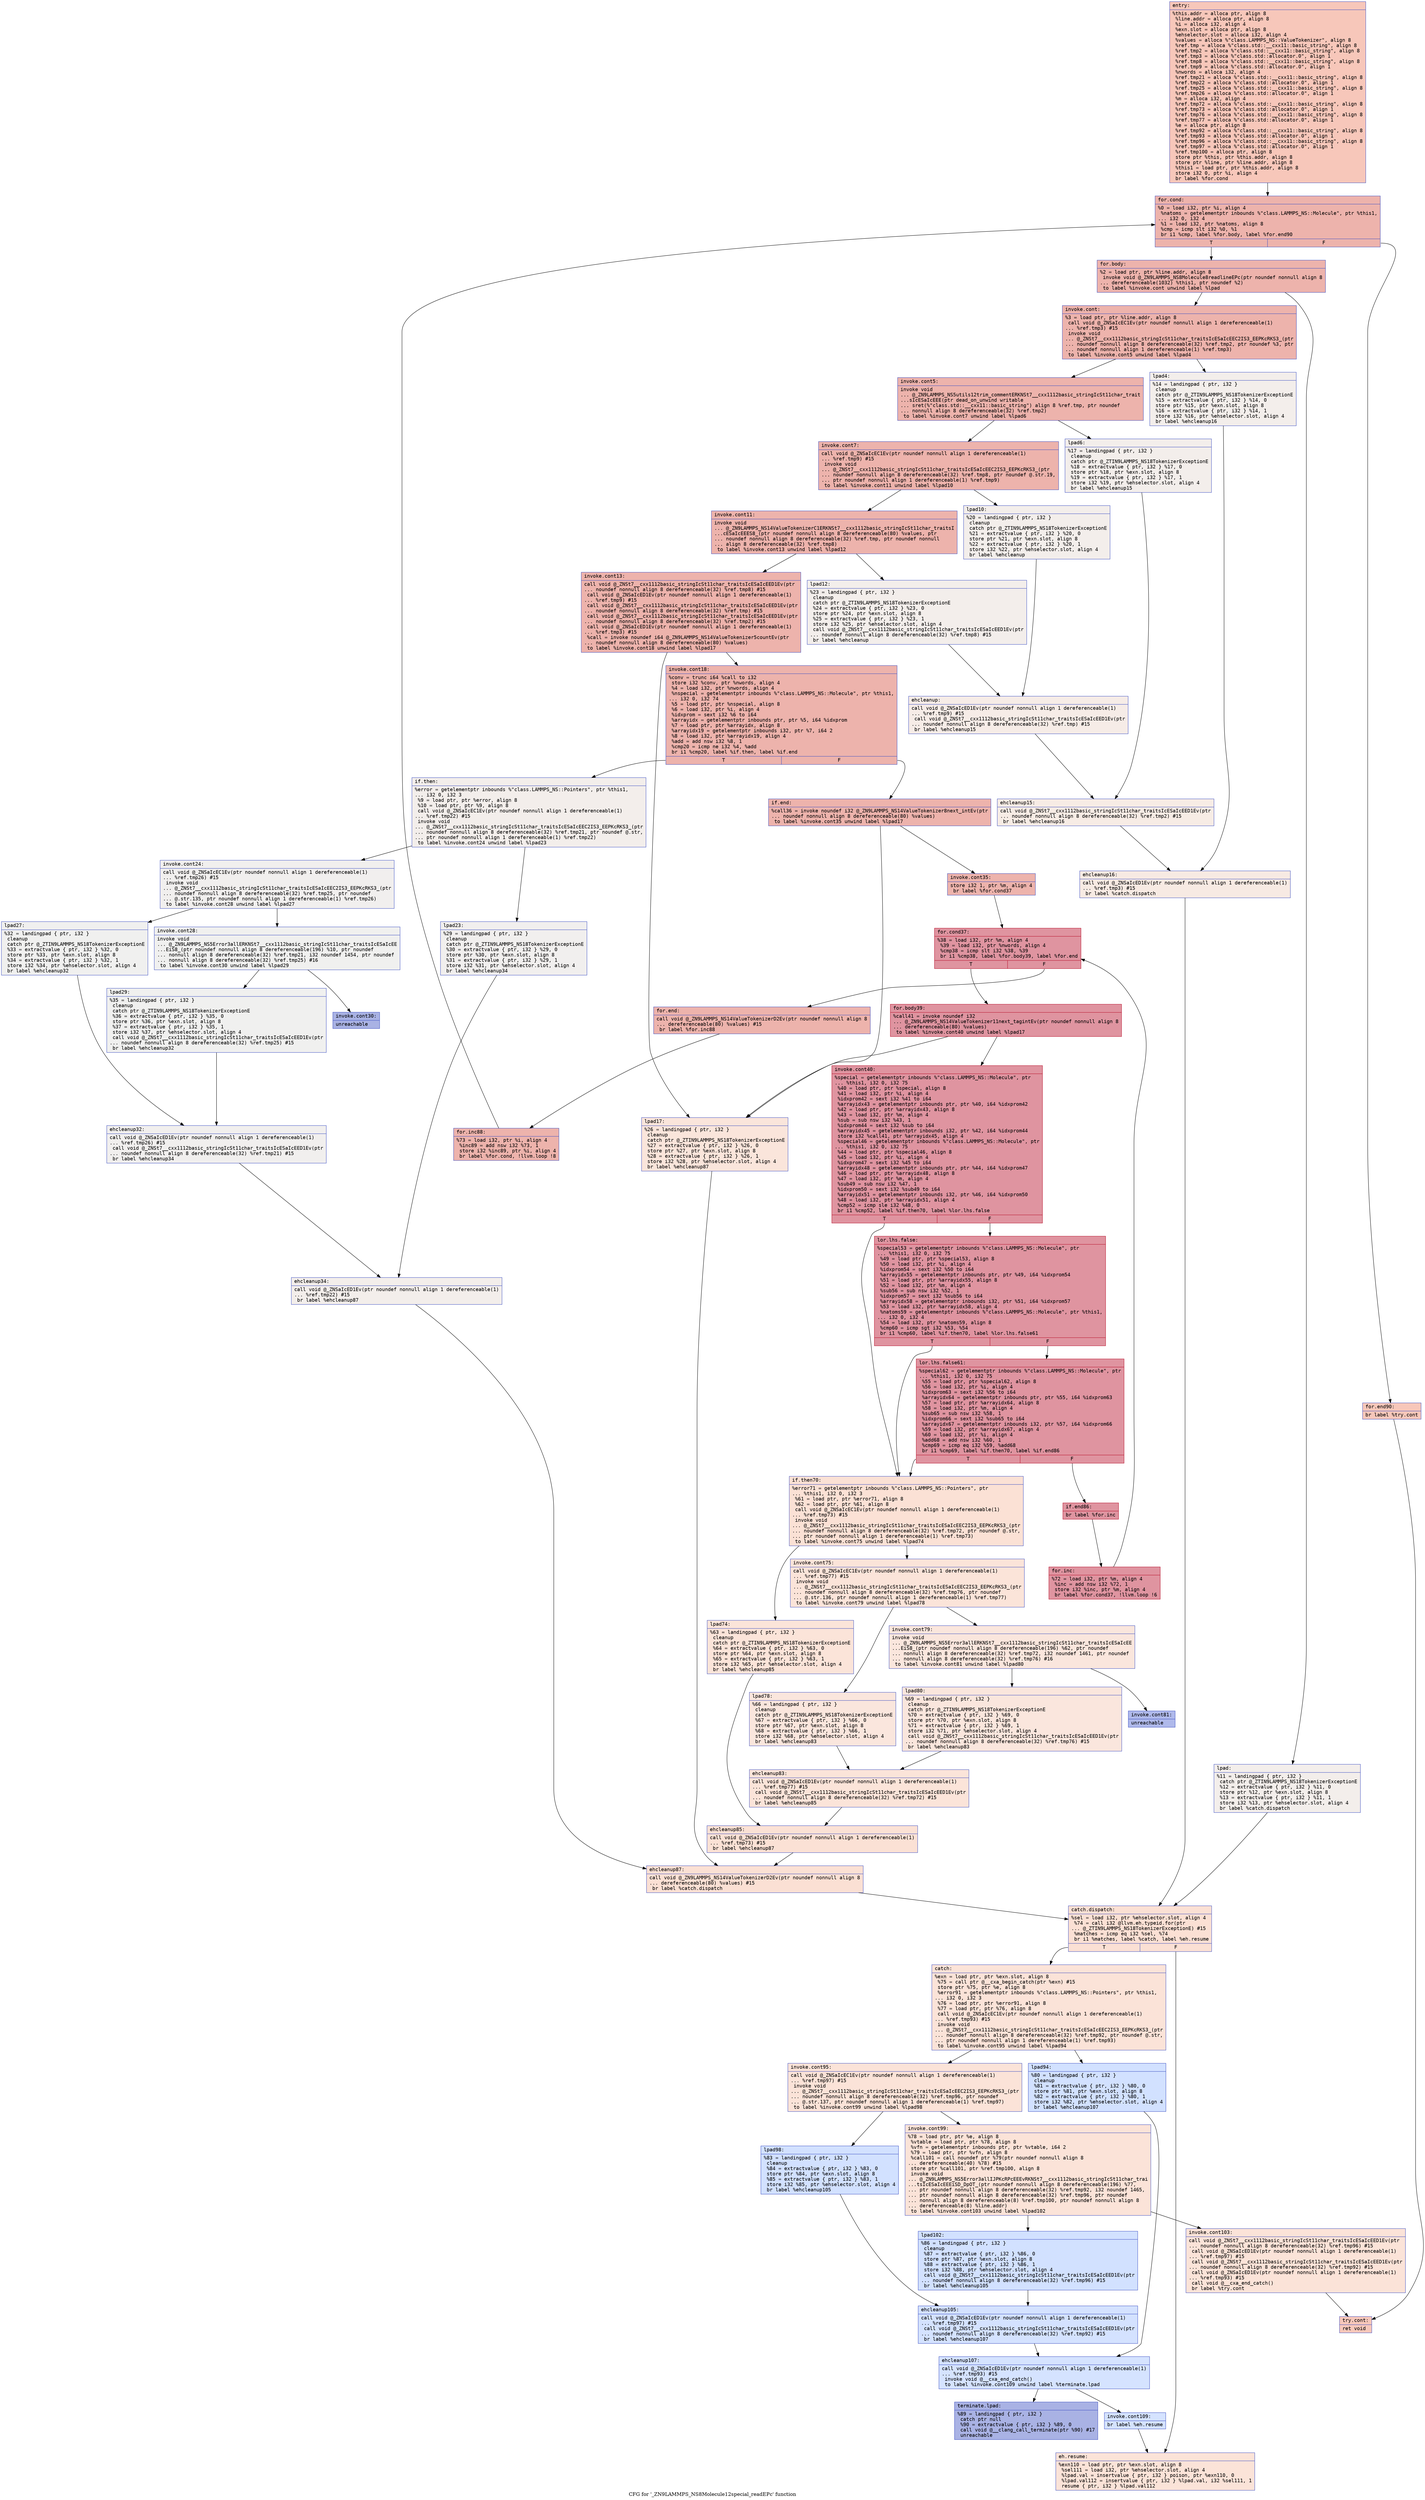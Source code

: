 digraph "CFG for '_ZN9LAMMPS_NS8Molecule12special_readEPc' function" {
	label="CFG for '_ZN9LAMMPS_NS8Molecule12special_readEPc' function";

	Node0x558e60a793b0 [shape=record,color="#3d50c3ff", style=filled, fillcolor="#ec7f6370" fontname="Courier",label="{entry:\l|  %this.addr = alloca ptr, align 8\l  %line.addr = alloca ptr, align 8\l  %i = alloca i32, align 4\l  %exn.slot = alloca ptr, align 8\l  %ehselector.slot = alloca i32, align 4\l  %values = alloca %\"class.LAMMPS_NS::ValueTokenizer\", align 8\l  %ref.tmp = alloca %\"class.std::__cxx11::basic_string\", align 8\l  %ref.tmp2 = alloca %\"class.std::__cxx11::basic_string\", align 8\l  %ref.tmp3 = alloca %\"class.std::allocator.0\", align 1\l  %ref.tmp8 = alloca %\"class.std::__cxx11::basic_string\", align 8\l  %ref.tmp9 = alloca %\"class.std::allocator.0\", align 1\l  %nwords = alloca i32, align 4\l  %ref.tmp21 = alloca %\"class.std::__cxx11::basic_string\", align 8\l  %ref.tmp22 = alloca %\"class.std::allocator.0\", align 1\l  %ref.tmp25 = alloca %\"class.std::__cxx11::basic_string\", align 8\l  %ref.tmp26 = alloca %\"class.std::allocator.0\", align 1\l  %m = alloca i32, align 4\l  %ref.tmp72 = alloca %\"class.std::__cxx11::basic_string\", align 8\l  %ref.tmp73 = alloca %\"class.std::allocator.0\", align 1\l  %ref.tmp76 = alloca %\"class.std::__cxx11::basic_string\", align 8\l  %ref.tmp77 = alloca %\"class.std::allocator.0\", align 1\l  %e = alloca ptr, align 8\l  %ref.tmp92 = alloca %\"class.std::__cxx11::basic_string\", align 8\l  %ref.tmp93 = alloca %\"class.std::allocator.0\", align 1\l  %ref.tmp96 = alloca %\"class.std::__cxx11::basic_string\", align 8\l  %ref.tmp97 = alloca %\"class.std::allocator.0\", align 1\l  %ref.tmp100 = alloca ptr, align 8\l  store ptr %this, ptr %this.addr, align 8\l  store ptr %line, ptr %line.addr, align 8\l  %this1 = load ptr, ptr %this.addr, align 8\l  store i32 0, ptr %i, align 4\l  br label %for.cond\l}"];
	Node0x558e60a793b0 -> Node0x558e60a7df70[tooltip="entry -> for.cond\nProbability 100.00%" ];
	Node0x558e60a7df70 [shape=record,color="#3d50c3ff", style=filled, fillcolor="#d6524470" fontname="Courier",label="{for.cond:\l|  %0 = load i32, ptr %i, align 4\l  %natoms = getelementptr inbounds %\"class.LAMMPS_NS::Molecule\", ptr %this1,\l... i32 0, i32 4\l  %1 = load i32, ptr %natoms, align 8\l  %cmp = icmp slt i32 %0, %1\l  br i1 %cmp, label %for.body, label %for.end90\l|{<s0>T|<s1>F}}"];
	Node0x558e60a7df70:s0 -> Node0x558e60a7e2f0[tooltip="for.cond -> for.body\nProbability 96.88%" ];
	Node0x558e60a7df70:s1 -> Node0x558e60a7e370[tooltip="for.cond -> for.end90\nProbability 3.12%" ];
	Node0x558e60a7e2f0 [shape=record,color="#3d50c3ff", style=filled, fillcolor="#d6524470" fontname="Courier",label="{for.body:\l|  %2 = load ptr, ptr %line.addr, align 8\l  invoke void @_ZN9LAMMPS_NS8Molecule8readlineEPc(ptr noundef nonnull align 8\l... dereferenceable(1032) %this1, ptr noundef %2)\l          to label %invoke.cont unwind label %lpad\l}"];
	Node0x558e60a7e2f0 -> Node0x558e60a7e550[tooltip="for.body -> invoke.cont\nProbability 100.00%" ];
	Node0x558e60a7e2f0 -> Node0x558e60a7e5d0[tooltip="for.body -> lpad\nProbability 0.00%" ];
	Node0x558e60a7e550 [shape=record,color="#3d50c3ff", style=filled, fillcolor="#d6524470" fontname="Courier",label="{invoke.cont:\l|  %3 = load ptr, ptr %line.addr, align 8\l  call void @_ZNSaIcEC1Ev(ptr noundef nonnull align 1 dereferenceable(1)\l... %ref.tmp3) #15\l  invoke void\l... @_ZNSt7__cxx1112basic_stringIcSt11char_traitsIcESaIcEEC2IS3_EEPKcRKS3_(ptr\l... noundef nonnull align 8 dereferenceable(32) %ref.tmp2, ptr noundef %3, ptr\l... noundef nonnull align 1 dereferenceable(1) %ref.tmp3)\l          to label %invoke.cont5 unwind label %lpad4\l}"];
	Node0x558e60a7e550 -> Node0x558e60a7e9c0[tooltip="invoke.cont -> invoke.cont5\nProbability 100.00%" ];
	Node0x558e60a7e550 -> Node0x558e60a7ea10[tooltip="invoke.cont -> lpad4\nProbability 0.00%" ];
	Node0x558e60a7e9c0 [shape=record,color="#3d50c3ff", style=filled, fillcolor="#d6524470" fontname="Courier",label="{invoke.cont5:\l|  invoke void\l... @_ZN9LAMMPS_NS5utils12trim_commentERKNSt7__cxx1112basic_stringIcSt11char_trait\l...sIcESaIcEEE(ptr dead_on_unwind writable\l... sret(%\"class.std::__cxx11::basic_string\") align 8 %ref.tmp, ptr noundef\l... nonnull align 8 dereferenceable(32) %ref.tmp2)\l          to label %invoke.cont7 unwind label %lpad6\l}"];
	Node0x558e60a7e9c0 -> Node0x558e60a7e970[tooltip="invoke.cont5 -> invoke.cont7\nProbability 100.00%" ];
	Node0x558e60a7e9c0 -> Node0x558e60a7ece0[tooltip="invoke.cont5 -> lpad6\nProbability 0.00%" ];
	Node0x558e60a7e970 [shape=record,color="#3d50c3ff", style=filled, fillcolor="#d6524470" fontname="Courier",label="{invoke.cont7:\l|  call void @_ZNSaIcEC1Ev(ptr noundef nonnull align 1 dereferenceable(1)\l... %ref.tmp9) #15\l  invoke void\l... @_ZNSt7__cxx1112basic_stringIcSt11char_traitsIcESaIcEEC2IS3_EEPKcRKS3_(ptr\l... noundef nonnull align 8 dereferenceable(32) %ref.tmp8, ptr noundef @.str.19,\l... ptr noundef nonnull align 1 dereferenceable(1) %ref.tmp9)\l          to label %invoke.cont11 unwind label %lpad10\l}"];
	Node0x558e60a7e970 -> Node0x558e60a7f0b0[tooltip="invoke.cont7 -> invoke.cont11\nProbability 100.00%" ];
	Node0x558e60a7e970 -> Node0x558e60a7f130[tooltip="invoke.cont7 -> lpad10\nProbability 0.00%" ];
	Node0x558e60a7f0b0 [shape=record,color="#3d50c3ff", style=filled, fillcolor="#d6524470" fontname="Courier",label="{invoke.cont11:\l|  invoke void\l... @_ZN9LAMMPS_NS14ValueTokenizerC1ERKNSt7__cxx1112basic_stringIcSt11char_traitsI\l...cESaIcEEES8_(ptr noundef nonnull align 8 dereferenceable(80) %values, ptr\l... noundef nonnull align 8 dereferenceable(32) %ref.tmp, ptr noundef nonnull\l... align 8 dereferenceable(32) %ref.tmp8)\l          to label %invoke.cont13 unwind label %lpad12\l}"];
	Node0x558e60a7f0b0 -> Node0x558e60a7f060[tooltip="invoke.cont11 -> invoke.cont13\nProbability 100.00%" ];
	Node0x558e60a7f0b0 -> Node0x558e60a7f3c0[tooltip="invoke.cont11 -> lpad12\nProbability 0.00%" ];
	Node0x558e60a7f060 [shape=record,color="#3d50c3ff", style=filled, fillcolor="#d6524470" fontname="Courier",label="{invoke.cont13:\l|  call void @_ZNSt7__cxx1112basic_stringIcSt11char_traitsIcESaIcEED1Ev(ptr\l... noundef nonnull align 8 dereferenceable(32) %ref.tmp8) #15\l  call void @_ZNSaIcED1Ev(ptr noundef nonnull align 1 dereferenceable(1)\l... %ref.tmp9) #15\l  call void @_ZNSt7__cxx1112basic_stringIcSt11char_traitsIcESaIcEED1Ev(ptr\l... noundef nonnull align 8 dereferenceable(32) %ref.tmp) #15\l  call void @_ZNSt7__cxx1112basic_stringIcSt11char_traitsIcESaIcEED1Ev(ptr\l... noundef nonnull align 8 dereferenceable(32) %ref.tmp2) #15\l  call void @_ZNSaIcED1Ev(ptr noundef nonnull align 1 dereferenceable(1)\l... %ref.tmp3) #15\l  %call = invoke noundef i64 @_ZN9LAMMPS_NS14ValueTokenizer5countEv(ptr\l... noundef nonnull align 8 dereferenceable(80) %values)\l          to label %invoke.cont18 unwind label %lpad17\l}"];
	Node0x558e60a7f060 -> Node0x558e60a7fb60[tooltip="invoke.cont13 -> invoke.cont18\nProbability 100.00%" ];
	Node0x558e60a7f060 -> Node0x558e60a7fbe0[tooltip="invoke.cont13 -> lpad17\nProbability 0.00%" ];
	Node0x558e60a7fb60 [shape=record,color="#3d50c3ff", style=filled, fillcolor="#d6524470" fontname="Courier",label="{invoke.cont18:\l|  %conv = trunc i64 %call to i32\l  store i32 %conv, ptr %nwords, align 4\l  %4 = load i32, ptr %nwords, align 4\l  %nspecial = getelementptr inbounds %\"class.LAMMPS_NS::Molecule\", ptr %this1,\l... i32 0, i32 74\l  %5 = load ptr, ptr %nspecial, align 8\l  %6 = load i32, ptr %i, align 4\l  %idxprom = sext i32 %6 to i64\l  %arrayidx = getelementptr inbounds ptr, ptr %5, i64 %idxprom\l  %7 = load ptr, ptr %arrayidx, align 8\l  %arrayidx19 = getelementptr inbounds i32, ptr %7, i64 2\l  %8 = load i32, ptr %arrayidx19, align 4\l  %add = add nsw i32 %8, 1\l  %cmp20 = icmp ne i32 %4, %add\l  br i1 %cmp20, label %if.then, label %if.end\l|{<s0>T|<s1>F}}"];
	Node0x558e60a7fb60:s0 -> Node0x558e60a80720[tooltip="invoke.cont18 -> if.then\nProbability 0.00%" ];
	Node0x558e60a7fb60:s1 -> Node0x558e60a80790[tooltip="invoke.cont18 -> if.end\nProbability 100.00%" ];
	Node0x558e60a80720 [shape=record,color="#3d50c3ff", style=filled, fillcolor="#e5d8d170" fontname="Courier",label="{if.then:\l|  %error = getelementptr inbounds %\"class.LAMMPS_NS::Pointers\", ptr %this1,\l... i32 0, i32 3\l  %9 = load ptr, ptr %error, align 8\l  %10 = load ptr, ptr %9, align 8\l  call void @_ZNSaIcEC1Ev(ptr noundef nonnull align 1 dereferenceable(1)\l... %ref.tmp22) #15\l  invoke void\l... @_ZNSt7__cxx1112basic_stringIcSt11char_traitsIcESaIcEEC2IS3_EEPKcRKS3_(ptr\l... noundef nonnull align 8 dereferenceable(32) %ref.tmp21, ptr noundef @.str,\l... ptr noundef nonnull align 1 dereferenceable(1) %ref.tmp22)\l          to label %invoke.cont24 unwind label %lpad23\l}"];
	Node0x558e60a80720 -> Node0x558e60a80c70[tooltip="if.then -> invoke.cont24\nProbability 50.00%" ];
	Node0x558e60a80720 -> Node0x558e60a80cf0[tooltip="if.then -> lpad23\nProbability 50.00%" ];
	Node0x558e60a80c70 [shape=record,color="#3d50c3ff", style=filled, fillcolor="#e0dbd870" fontname="Courier",label="{invoke.cont24:\l|  call void @_ZNSaIcEC1Ev(ptr noundef nonnull align 1 dereferenceable(1)\l... %ref.tmp26) #15\l  invoke void\l... @_ZNSt7__cxx1112basic_stringIcSt11char_traitsIcESaIcEEC2IS3_EEPKcRKS3_(ptr\l... noundef nonnull align 8 dereferenceable(32) %ref.tmp25, ptr noundef\l... @.str.135, ptr noundef nonnull align 1 dereferenceable(1) %ref.tmp26)\l          to label %invoke.cont28 unwind label %lpad27\l}"];
	Node0x558e60a80c70 -> Node0x558e60a81070[tooltip="invoke.cont24 -> invoke.cont28\nProbability 50.00%" ];
	Node0x558e60a80c70 -> Node0x558e60a810c0[tooltip="invoke.cont24 -> lpad27\nProbability 50.00%" ];
	Node0x558e60a81070 [shape=record,color="#3d50c3ff", style=filled, fillcolor="#dedcdb70" fontname="Courier",label="{invoke.cont28:\l|  invoke void\l... @_ZN9LAMMPS_NS5Error3allERKNSt7__cxx1112basic_stringIcSt11char_traitsIcESaIcEE\l...EiS8_(ptr noundef nonnull align 8 dereferenceable(196) %10, ptr noundef\l... nonnull align 8 dereferenceable(32) %ref.tmp21, i32 noundef 1454, ptr noundef\l... nonnull align 8 dereferenceable(32) %ref.tmp25) #16\l          to label %invoke.cont30 unwind label %lpad29\l}"];
	Node0x558e60a81070 -> Node0x558e60a81020[tooltip="invoke.cont28 -> invoke.cont30\nProbability 0.00%" ];
	Node0x558e60a81070 -> Node0x558e60a813e0[tooltip="invoke.cont28 -> lpad29\nProbability 100.00%" ];
	Node0x558e60a81020 [shape=record,color="#3d50c3ff", style=filled, fillcolor="#3d50c370" fontname="Courier",label="{invoke.cont30:\l|  unreachable\l}"];
	Node0x558e60a7e5d0 [shape=record,color="#3d50c3ff", style=filled, fillcolor="#e5d8d170" fontname="Courier",label="{lpad:\l|  %11 = landingpad \{ ptr, i32 \}\l          catch ptr @_ZTIN9LAMMPS_NS18TokenizerExceptionE\l  %12 = extractvalue \{ ptr, i32 \} %11, 0\l  store ptr %12, ptr %exn.slot, align 8\l  %13 = extractvalue \{ ptr, i32 \} %11, 1\l  store i32 %13, ptr %ehselector.slot, align 4\l  br label %catch.dispatch\l}"];
	Node0x558e60a7e5d0 -> Node0x558e60a81a20[tooltip="lpad -> catch.dispatch\nProbability 100.00%" ];
	Node0x558e60a7ea10 [shape=record,color="#3d50c3ff", style=filled, fillcolor="#e5d8d170" fontname="Courier",label="{lpad4:\l|  %14 = landingpad \{ ptr, i32 \}\l          cleanup\l          catch ptr @_ZTIN9LAMMPS_NS18TokenizerExceptionE\l  %15 = extractvalue \{ ptr, i32 \} %14, 0\l  store ptr %15, ptr %exn.slot, align 8\l  %16 = extractvalue \{ ptr, i32 \} %14, 1\l  store i32 %16, ptr %ehselector.slot, align 4\l  br label %ehcleanup16\l}"];
	Node0x558e60a7ea10 -> Node0x558e60a81dc0[tooltip="lpad4 -> ehcleanup16\nProbability 100.00%" ];
	Node0x558e60a7ece0 [shape=record,color="#3d50c3ff", style=filled, fillcolor="#e5d8d170" fontname="Courier",label="{lpad6:\l|  %17 = landingpad \{ ptr, i32 \}\l          cleanup\l          catch ptr @_ZTIN9LAMMPS_NS18TokenizerExceptionE\l  %18 = extractvalue \{ ptr, i32 \} %17, 0\l  store ptr %18, ptr %exn.slot, align 8\l  %19 = extractvalue \{ ptr, i32 \} %17, 1\l  store i32 %19, ptr %ehselector.slot, align 4\l  br label %ehcleanup15\l}"];
	Node0x558e60a7ece0 -> Node0x558e60a82160[tooltip="lpad6 -> ehcleanup15\nProbability 100.00%" ];
	Node0x558e60a7f130 [shape=record,color="#3d50c3ff", style=filled, fillcolor="#e5d8d170" fontname="Courier",label="{lpad10:\l|  %20 = landingpad \{ ptr, i32 \}\l          cleanup\l          catch ptr @_ZTIN9LAMMPS_NS18TokenizerExceptionE\l  %21 = extractvalue \{ ptr, i32 \} %20, 0\l  store ptr %21, ptr %exn.slot, align 8\l  %22 = extractvalue \{ ptr, i32 \} %20, 1\l  store i32 %22, ptr %ehselector.slot, align 4\l  br label %ehcleanup\l}"];
	Node0x558e60a7f130 -> Node0x558e60a82500[tooltip="lpad10 -> ehcleanup\nProbability 100.00%" ];
	Node0x558e60a7f3c0 [shape=record,color="#3d50c3ff", style=filled, fillcolor="#e5d8d170" fontname="Courier",label="{lpad12:\l|  %23 = landingpad \{ ptr, i32 \}\l          cleanup\l          catch ptr @_ZTIN9LAMMPS_NS18TokenizerExceptionE\l  %24 = extractvalue \{ ptr, i32 \} %23, 0\l  store ptr %24, ptr %exn.slot, align 8\l  %25 = extractvalue \{ ptr, i32 \} %23, 1\l  store i32 %25, ptr %ehselector.slot, align 4\l  call void @_ZNSt7__cxx1112basic_stringIcSt11char_traitsIcESaIcEED1Ev(ptr\l... noundef nonnull align 8 dereferenceable(32) %ref.tmp8) #15\l  br label %ehcleanup\l}"];
	Node0x558e60a7f3c0 -> Node0x558e60a82500[tooltip="lpad12 -> ehcleanup\nProbability 100.00%" ];
	Node0x558e60a82500 [shape=record,color="#3d50c3ff", style=filled, fillcolor="#ead5c970" fontname="Courier",label="{ehcleanup:\l|  call void @_ZNSaIcED1Ev(ptr noundef nonnull align 1 dereferenceable(1)\l... %ref.tmp9) #15\l  call void @_ZNSt7__cxx1112basic_stringIcSt11char_traitsIcESaIcEED1Ev(ptr\l... noundef nonnull align 8 dereferenceable(32) %ref.tmp) #15\l  br label %ehcleanup15\l}"];
	Node0x558e60a82500 -> Node0x558e60a82160[tooltip="ehcleanup -> ehcleanup15\nProbability 100.00%" ];
	Node0x558e60a82160 [shape=record,color="#3d50c3ff", style=filled, fillcolor="#ecd3c570" fontname="Courier",label="{ehcleanup15:\l|  call void @_ZNSt7__cxx1112basic_stringIcSt11char_traitsIcESaIcEED1Ev(ptr\l... noundef nonnull align 8 dereferenceable(32) %ref.tmp2) #15\l  br label %ehcleanup16\l}"];
	Node0x558e60a82160 -> Node0x558e60a81dc0[tooltip="ehcleanup15 -> ehcleanup16\nProbability 100.00%" ];
	Node0x558e60a81dc0 [shape=record,color="#3d50c3ff", style=filled, fillcolor="#eed0c070" fontname="Courier",label="{ehcleanup16:\l|  call void @_ZNSaIcED1Ev(ptr noundef nonnull align 1 dereferenceable(1)\l... %ref.tmp3) #15\l  br label %catch.dispatch\l}"];
	Node0x558e60a81dc0 -> Node0x558e60a81a20[tooltip="ehcleanup16 -> catch.dispatch\nProbability 100.00%" ];
	Node0x558e60a7fbe0 [shape=record,color="#3d50c3ff", style=filled, fillcolor="#f4c5ad70" fontname="Courier",label="{lpad17:\l|  %26 = landingpad \{ ptr, i32 \}\l          cleanup\l          catch ptr @_ZTIN9LAMMPS_NS18TokenizerExceptionE\l  %27 = extractvalue \{ ptr, i32 \} %26, 0\l  store ptr %27, ptr %exn.slot, align 8\l  %28 = extractvalue \{ ptr, i32 \} %26, 1\l  store i32 %28, ptr %ehselector.slot, align 4\l  br label %ehcleanup87\l}"];
	Node0x558e60a7fbe0 -> Node0x558e60a832a0[tooltip="lpad17 -> ehcleanup87\nProbability 100.00%" ];
	Node0x558e60a80cf0 [shape=record,color="#3d50c3ff", style=filled, fillcolor="#e0dbd870" fontname="Courier",label="{lpad23:\l|  %29 = landingpad \{ ptr, i32 \}\l          cleanup\l          catch ptr @_ZTIN9LAMMPS_NS18TokenizerExceptionE\l  %30 = extractvalue \{ ptr, i32 \} %29, 0\l  store ptr %30, ptr %exn.slot, align 8\l  %31 = extractvalue \{ ptr, i32 \} %29, 1\l  store i32 %31, ptr %ehselector.slot, align 4\l  br label %ehcleanup34\l}"];
	Node0x558e60a80cf0 -> Node0x558e60a83640[tooltip="lpad23 -> ehcleanup34\nProbability 100.00%" ];
	Node0x558e60a810c0 [shape=record,color="#3d50c3ff", style=filled, fillcolor="#dedcdb70" fontname="Courier",label="{lpad27:\l|  %32 = landingpad \{ ptr, i32 \}\l          cleanup\l          catch ptr @_ZTIN9LAMMPS_NS18TokenizerExceptionE\l  %33 = extractvalue \{ ptr, i32 \} %32, 0\l  store ptr %33, ptr %exn.slot, align 8\l  %34 = extractvalue \{ ptr, i32 \} %32, 1\l  store i32 %34, ptr %ehselector.slot, align 4\l  br label %ehcleanup32\l}"];
	Node0x558e60a810c0 -> Node0x558e60a839e0[tooltip="lpad27 -> ehcleanup32\nProbability 100.00%" ];
	Node0x558e60a813e0 [shape=record,color="#3d50c3ff", style=filled, fillcolor="#dedcdb70" fontname="Courier",label="{lpad29:\l|  %35 = landingpad \{ ptr, i32 \}\l          cleanup\l          catch ptr @_ZTIN9LAMMPS_NS18TokenizerExceptionE\l  %36 = extractvalue \{ ptr, i32 \} %35, 0\l  store ptr %36, ptr %exn.slot, align 8\l  %37 = extractvalue \{ ptr, i32 \} %35, 1\l  store i32 %37, ptr %ehselector.slot, align 4\l  call void @_ZNSt7__cxx1112basic_stringIcSt11char_traitsIcESaIcEED1Ev(ptr\l... noundef nonnull align 8 dereferenceable(32) %ref.tmp25) #15\l  br label %ehcleanup32\l}"];
	Node0x558e60a813e0 -> Node0x558e60a839e0[tooltip="lpad29 -> ehcleanup32\nProbability 100.00%" ];
	Node0x558e60a839e0 [shape=record,color="#3d50c3ff", style=filled, fillcolor="#e0dbd870" fontname="Courier",label="{ehcleanup32:\l|  call void @_ZNSaIcED1Ev(ptr noundef nonnull align 1 dereferenceable(1)\l... %ref.tmp26) #15\l  call void @_ZNSt7__cxx1112basic_stringIcSt11char_traitsIcESaIcEED1Ev(ptr\l... noundef nonnull align 8 dereferenceable(32) %ref.tmp21) #15\l  br label %ehcleanup34\l}"];
	Node0x558e60a839e0 -> Node0x558e60a83640[tooltip="ehcleanup32 -> ehcleanup34\nProbability 100.00%" ];
	Node0x558e60a83640 [shape=record,color="#3d50c3ff", style=filled, fillcolor="#e5d8d170" fontname="Courier",label="{ehcleanup34:\l|  call void @_ZNSaIcED1Ev(ptr noundef nonnull align 1 dereferenceable(1)\l... %ref.tmp22) #15\l  br label %ehcleanup87\l}"];
	Node0x558e60a83640 -> Node0x558e60a832a0[tooltip="ehcleanup34 -> ehcleanup87\nProbability 100.00%" ];
	Node0x558e60a80790 [shape=record,color="#3d50c3ff", style=filled, fillcolor="#d6524470" fontname="Courier",label="{if.end:\l|  %call36 = invoke noundef i32 @_ZN9LAMMPS_NS14ValueTokenizer8next_intEv(ptr\l... noundef nonnull align 8 dereferenceable(80) %values)\l          to label %invoke.cont35 unwind label %lpad17\l}"];
	Node0x558e60a80790 -> Node0x558e60a84350[tooltip="if.end -> invoke.cont35\nProbability 100.00%" ];
	Node0x558e60a80790 -> Node0x558e60a7fbe0[tooltip="if.end -> lpad17\nProbability 0.00%" ];
	Node0x558e60a84350 [shape=record,color="#3d50c3ff", style=filled, fillcolor="#d6524470" fontname="Courier",label="{invoke.cont35:\l|  store i32 1, ptr %m, align 4\l  br label %for.cond37\l}"];
	Node0x558e60a84350 -> Node0x558e60a845b0[tooltip="invoke.cont35 -> for.cond37\nProbability 100.00%" ];
	Node0x558e60a845b0 [shape=record,color="#b70d28ff", style=filled, fillcolor="#b70d2870" fontname="Courier",label="{for.cond37:\l|  %38 = load i32, ptr %m, align 4\l  %39 = load i32, ptr %nwords, align 4\l  %cmp38 = icmp slt i32 %38, %39\l  br i1 %cmp38, label %for.body39, label %for.end\l|{<s0>T|<s1>F}}"];
	Node0x558e60a845b0:s0 -> Node0x558e60a84820[tooltip="for.cond37 -> for.body39\nProbability 96.88%" ];
	Node0x558e60a845b0:s1 -> Node0x558e60a848a0[tooltip="for.cond37 -> for.end\nProbability 3.12%" ];
	Node0x558e60a84820 [shape=record,color="#b70d28ff", style=filled, fillcolor="#b70d2870" fontname="Courier",label="{for.body39:\l|  %call41 = invoke noundef i32\l... @_ZN9LAMMPS_NS14ValueTokenizer11next_tagintEv(ptr noundef nonnull align 8\l... dereferenceable(80) %values)\l          to label %invoke.cont40 unwind label %lpad17\l}"];
	Node0x558e60a84820 -> Node0x558e60a849c0[tooltip="for.body39 -> invoke.cont40\nProbability 100.00%" ];
	Node0x558e60a84820 -> Node0x558e60a7fbe0[tooltip="for.body39 -> lpad17\nProbability 0.00%" ];
	Node0x558e60a849c0 [shape=record,color="#b70d28ff", style=filled, fillcolor="#b70d2870" fontname="Courier",label="{invoke.cont40:\l|  %special = getelementptr inbounds %\"class.LAMMPS_NS::Molecule\", ptr\l... %this1, i32 0, i32 75\l  %40 = load ptr, ptr %special, align 8\l  %41 = load i32, ptr %i, align 4\l  %idxprom42 = sext i32 %41 to i64\l  %arrayidx43 = getelementptr inbounds ptr, ptr %40, i64 %idxprom42\l  %42 = load ptr, ptr %arrayidx43, align 8\l  %43 = load i32, ptr %m, align 4\l  %sub = sub nsw i32 %43, 1\l  %idxprom44 = sext i32 %sub to i64\l  %arrayidx45 = getelementptr inbounds i32, ptr %42, i64 %idxprom44\l  store i32 %call41, ptr %arrayidx45, align 4\l  %special46 = getelementptr inbounds %\"class.LAMMPS_NS::Molecule\", ptr\l... %this1, i32 0, i32 75\l  %44 = load ptr, ptr %special46, align 8\l  %45 = load i32, ptr %i, align 4\l  %idxprom47 = sext i32 %45 to i64\l  %arrayidx48 = getelementptr inbounds ptr, ptr %44, i64 %idxprom47\l  %46 = load ptr, ptr %arrayidx48, align 8\l  %47 = load i32, ptr %m, align 4\l  %sub49 = sub nsw i32 %47, 1\l  %idxprom50 = sext i32 %sub49 to i64\l  %arrayidx51 = getelementptr inbounds i32, ptr %46, i64 %idxprom50\l  %48 = load i32, ptr %arrayidx51, align 4\l  %cmp52 = icmp sle i32 %48, 0\l  br i1 %cmp52, label %if.then70, label %lor.lhs.false\l|{<s0>T|<s1>F}}"];
	Node0x558e60a849c0:s0 -> Node0x558e60a86260[tooltip="invoke.cont40 -> if.then70\nProbability 0.00%" ];
	Node0x558e60a849c0:s1 -> Node0x558e60a862e0[tooltip="invoke.cont40 -> lor.lhs.false\nProbability 100.00%" ];
	Node0x558e60a862e0 [shape=record,color="#b70d28ff", style=filled, fillcolor="#b70d2870" fontname="Courier",label="{lor.lhs.false:\l|  %special53 = getelementptr inbounds %\"class.LAMMPS_NS::Molecule\", ptr\l... %this1, i32 0, i32 75\l  %49 = load ptr, ptr %special53, align 8\l  %50 = load i32, ptr %i, align 4\l  %idxprom54 = sext i32 %50 to i64\l  %arrayidx55 = getelementptr inbounds ptr, ptr %49, i64 %idxprom54\l  %51 = load ptr, ptr %arrayidx55, align 8\l  %52 = load i32, ptr %m, align 4\l  %sub56 = sub nsw i32 %52, 1\l  %idxprom57 = sext i32 %sub56 to i64\l  %arrayidx58 = getelementptr inbounds i32, ptr %51, i64 %idxprom57\l  %53 = load i32, ptr %arrayidx58, align 4\l  %natoms59 = getelementptr inbounds %\"class.LAMMPS_NS::Molecule\", ptr %this1,\l... i32 0, i32 4\l  %54 = load i32, ptr %natoms59, align 8\l  %cmp60 = icmp sgt i32 %53, %54\l  br i1 %cmp60, label %if.then70, label %lor.lhs.false61\l|{<s0>T|<s1>F}}"];
	Node0x558e60a862e0:s0 -> Node0x558e60a86260[tooltip="lor.lhs.false -> if.then70\nProbability 0.00%" ];
	Node0x558e60a862e0:s1 -> Node0x558e60a87350[tooltip="lor.lhs.false -> lor.lhs.false61\nProbability 100.00%" ];
	Node0x558e60a87350 [shape=record,color="#b70d28ff", style=filled, fillcolor="#b70d2870" fontname="Courier",label="{lor.lhs.false61:\l|  %special62 = getelementptr inbounds %\"class.LAMMPS_NS::Molecule\", ptr\l... %this1, i32 0, i32 75\l  %55 = load ptr, ptr %special62, align 8\l  %56 = load i32, ptr %i, align 4\l  %idxprom63 = sext i32 %56 to i64\l  %arrayidx64 = getelementptr inbounds ptr, ptr %55, i64 %idxprom63\l  %57 = load ptr, ptr %arrayidx64, align 8\l  %58 = load i32, ptr %m, align 4\l  %sub65 = sub nsw i32 %58, 1\l  %idxprom66 = sext i32 %sub65 to i64\l  %arrayidx67 = getelementptr inbounds i32, ptr %57, i64 %idxprom66\l  %59 = load i32, ptr %arrayidx67, align 4\l  %60 = load i32, ptr %i, align 4\l  %add68 = add nsw i32 %60, 1\l  %cmp69 = icmp eq i32 %59, %add68\l  br i1 %cmp69, label %if.then70, label %if.end86\l|{<s0>T|<s1>F}}"];
	Node0x558e60a87350:s0 -> Node0x558e60a86260[tooltip="lor.lhs.false61 -> if.then70\nProbability 0.00%" ];
	Node0x558e60a87350:s1 -> Node0x558e60a87d40[tooltip="lor.lhs.false61 -> if.end86\nProbability 100.00%" ];
	Node0x558e60a86260 [shape=record,color="#3d50c3ff", style=filled, fillcolor="#f7bca170" fontname="Courier",label="{if.then70:\l|  %error71 = getelementptr inbounds %\"class.LAMMPS_NS::Pointers\", ptr\l... %this1, i32 0, i32 3\l  %61 = load ptr, ptr %error71, align 8\l  %62 = load ptr, ptr %61, align 8\l  call void @_ZNSaIcEC1Ev(ptr noundef nonnull align 1 dereferenceable(1)\l... %ref.tmp73) #15\l  invoke void\l... @_ZNSt7__cxx1112basic_stringIcSt11char_traitsIcESaIcEEC2IS3_EEPKcRKS3_(ptr\l... noundef nonnull align 8 dereferenceable(32) %ref.tmp72, ptr noundef @.str,\l... ptr noundef nonnull align 1 dereferenceable(1) %ref.tmp73)\l          to label %invoke.cont75 unwind label %lpad74\l}"];
	Node0x558e60a86260 -> Node0x558e60a881d0[tooltip="if.then70 -> invoke.cont75\nProbability 50.00%" ];
	Node0x558e60a86260 -> Node0x558e60a88250[tooltip="if.then70 -> lpad74\nProbability 50.00%" ];
	Node0x558e60a881d0 [shape=record,color="#3d50c3ff", style=filled, fillcolor="#f5c1a970" fontname="Courier",label="{invoke.cont75:\l|  call void @_ZNSaIcEC1Ev(ptr noundef nonnull align 1 dereferenceable(1)\l... %ref.tmp77) #15\l  invoke void\l... @_ZNSt7__cxx1112basic_stringIcSt11char_traitsIcESaIcEEC2IS3_EEPKcRKS3_(ptr\l... noundef nonnull align 8 dereferenceable(32) %ref.tmp76, ptr noundef\l... @.str.136, ptr noundef nonnull align 1 dereferenceable(1) %ref.tmp77)\l          to label %invoke.cont79 unwind label %lpad78\l}"];
	Node0x558e60a881d0 -> Node0x558e60a885d0[tooltip="invoke.cont75 -> invoke.cont79\nProbability 50.00%" ];
	Node0x558e60a881d0 -> Node0x558e60a88620[tooltip="invoke.cont75 -> lpad78\nProbability 50.00%" ];
	Node0x558e60a885d0 [shape=record,color="#3d50c3ff", style=filled, fillcolor="#f3c7b170" fontname="Courier",label="{invoke.cont79:\l|  invoke void\l... @_ZN9LAMMPS_NS5Error3allERKNSt7__cxx1112basic_stringIcSt11char_traitsIcESaIcEE\l...EiS8_(ptr noundef nonnull align 8 dereferenceable(196) %62, ptr noundef\l... nonnull align 8 dereferenceable(32) %ref.tmp72, i32 noundef 1461, ptr noundef\l... nonnull align 8 dereferenceable(32) %ref.tmp76) #16\l          to label %invoke.cont81 unwind label %lpad80\l}"];
	Node0x558e60a885d0 -> Node0x558e60a88580[tooltip="invoke.cont79 -> invoke.cont81\nProbability 0.00%" ];
	Node0x558e60a885d0 -> Node0x558e60a88940[tooltip="invoke.cont79 -> lpad80\nProbability 100.00%" ];
	Node0x558e60a88580 [shape=record,color="#3d50c3ff", style=filled, fillcolor="#4961d270" fontname="Courier",label="{invoke.cont81:\l|  unreachable\l}"];
	Node0x558e60a88250 [shape=record,color="#3d50c3ff", style=filled, fillcolor="#f5c1a970" fontname="Courier",label="{lpad74:\l|  %63 = landingpad \{ ptr, i32 \}\l          cleanup\l          catch ptr @_ZTIN9LAMMPS_NS18TokenizerExceptionE\l  %64 = extractvalue \{ ptr, i32 \} %63, 0\l  store ptr %64, ptr %exn.slot, align 8\l  %65 = extractvalue \{ ptr, i32 \} %63, 1\l  store i32 %65, ptr %ehselector.slot, align 4\l  br label %ehcleanup85\l}"];
	Node0x558e60a88250 -> Node0x558e60a88f80[tooltip="lpad74 -> ehcleanup85\nProbability 100.00%" ];
	Node0x558e60a88620 [shape=record,color="#3d50c3ff", style=filled, fillcolor="#f3c7b170" fontname="Courier",label="{lpad78:\l|  %66 = landingpad \{ ptr, i32 \}\l          cleanup\l          catch ptr @_ZTIN9LAMMPS_NS18TokenizerExceptionE\l  %67 = extractvalue \{ ptr, i32 \} %66, 0\l  store ptr %67, ptr %exn.slot, align 8\l  %68 = extractvalue \{ ptr, i32 \} %66, 1\l  store i32 %68, ptr %ehselector.slot, align 4\l  br label %ehcleanup83\l}"];
	Node0x558e60a88620 -> Node0x558e60a89320[tooltip="lpad78 -> ehcleanup83\nProbability 100.00%" ];
	Node0x558e60a88940 [shape=record,color="#3d50c3ff", style=filled, fillcolor="#f3c7b170" fontname="Courier",label="{lpad80:\l|  %69 = landingpad \{ ptr, i32 \}\l          cleanup\l          catch ptr @_ZTIN9LAMMPS_NS18TokenizerExceptionE\l  %70 = extractvalue \{ ptr, i32 \} %69, 0\l  store ptr %70, ptr %exn.slot, align 8\l  %71 = extractvalue \{ ptr, i32 \} %69, 1\l  store i32 %71, ptr %ehselector.slot, align 4\l  call void @_ZNSt7__cxx1112basic_stringIcSt11char_traitsIcESaIcEED1Ev(ptr\l... noundef nonnull align 8 dereferenceable(32) %ref.tmp76) #15\l  br label %ehcleanup83\l}"];
	Node0x558e60a88940 -> Node0x558e60a89320[tooltip="lpad80 -> ehcleanup83\nProbability 100.00%" ];
	Node0x558e60a89320 [shape=record,color="#3d50c3ff", style=filled, fillcolor="#f5c1a970" fontname="Courier",label="{ehcleanup83:\l|  call void @_ZNSaIcED1Ev(ptr noundef nonnull align 1 dereferenceable(1)\l... %ref.tmp77) #15\l  call void @_ZNSt7__cxx1112basic_stringIcSt11char_traitsIcESaIcEED1Ev(ptr\l... noundef nonnull align 8 dereferenceable(32) %ref.tmp72) #15\l  br label %ehcleanup85\l}"];
	Node0x558e60a89320 -> Node0x558e60a88f80[tooltip="ehcleanup83 -> ehcleanup85\nProbability 100.00%" ];
	Node0x558e60a88f80 [shape=record,color="#3d50c3ff", style=filled, fillcolor="#f7bca170" fontname="Courier",label="{ehcleanup85:\l|  call void @_ZNSaIcED1Ev(ptr noundef nonnull align 1 dereferenceable(1)\l... %ref.tmp73) #15\l  br label %ehcleanup87\l}"];
	Node0x558e60a88f80 -> Node0x558e60a832a0[tooltip="ehcleanup85 -> ehcleanup87\nProbability 100.00%" ];
	Node0x558e60a87d40 [shape=record,color="#b70d28ff", style=filled, fillcolor="#b70d2870" fontname="Courier",label="{if.end86:\l|  br label %for.inc\l}"];
	Node0x558e60a87d40 -> Node0x558e60a89c30[tooltip="if.end86 -> for.inc\nProbability 100.00%" ];
	Node0x558e60a89c30 [shape=record,color="#b70d28ff", style=filled, fillcolor="#b70d2870" fontname="Courier",label="{for.inc:\l|  %72 = load i32, ptr %m, align 4\l  %inc = add nsw i32 %72, 1\l  store i32 %inc, ptr %m, align 4\l  br label %for.cond37, !llvm.loop !6\l}"];
	Node0x558e60a89c30 -> Node0x558e60a845b0[tooltip="for.inc -> for.cond37\nProbability 100.00%" ];
	Node0x558e60a848a0 [shape=record,color="#3d50c3ff", style=filled, fillcolor="#d6524470" fontname="Courier",label="{for.end:\l|  call void @_ZN9LAMMPS_NS14ValueTokenizerD2Ev(ptr noundef nonnull align 8\l... dereferenceable(80) %values) #15\l  br label %for.inc88\l}"];
	Node0x558e60a848a0 -> Node0x558e60a8a130[tooltip="for.end -> for.inc88\nProbability 100.00%" ];
	Node0x558e60a8a130 [shape=record,color="#3d50c3ff", style=filled, fillcolor="#d6524470" fontname="Courier",label="{for.inc88:\l|  %73 = load i32, ptr %i, align 4\l  %inc89 = add nsw i32 %73, 1\l  store i32 %inc89, ptr %i, align 4\l  br label %for.cond, !llvm.loop !8\l}"];
	Node0x558e60a8a130 -> Node0x558e60a7df70[tooltip="for.inc88 -> for.cond\nProbability 100.00%" ];
	Node0x558e60a832a0 [shape=record,color="#3d50c3ff", style=filled, fillcolor="#f7b99e70" fontname="Courier",label="{ehcleanup87:\l|  call void @_ZN9LAMMPS_NS14ValueTokenizerD2Ev(ptr noundef nonnull align 8\l... dereferenceable(80) %values) #15\l  br label %catch.dispatch\l}"];
	Node0x558e60a832a0 -> Node0x558e60a81a20[tooltip="ehcleanup87 -> catch.dispatch\nProbability 100.00%" ];
	Node0x558e60a81a20 [shape=record,color="#3d50c3ff", style=filled, fillcolor="#f7b99e70" fontname="Courier",label="{catch.dispatch:\l|  %sel = load i32, ptr %ehselector.slot, align 4\l  %74 = call i32 @llvm.eh.typeid.for(ptr\l... @_ZTIN9LAMMPS_NS18TokenizerExceptionE) #15\l  %matches = icmp eq i32 %sel, %74\l  br i1 %matches, label %catch, label %eh.resume\l|{<s0>T|<s1>F}}"];
	Node0x558e60a81a20:s0 -> Node0x558e60a8a9a0[tooltip="catch.dispatch -> catch\nProbability 50.00%" ];
	Node0x558e60a81a20:s1 -> Node0x558e60a8aa10[tooltip="catch.dispatch -> eh.resume\nProbability 50.00%" ];
	Node0x558e60a8a9a0 [shape=record,color="#3d50c3ff", style=filled, fillcolor="#f6bfa670" fontname="Courier",label="{catch:\l|  %exn = load ptr, ptr %exn.slot, align 8\l  %75 = call ptr @__cxa_begin_catch(ptr %exn) #15\l  store ptr %75, ptr %e, align 8\l  %error91 = getelementptr inbounds %\"class.LAMMPS_NS::Pointers\", ptr %this1,\l... i32 0, i32 3\l  %76 = load ptr, ptr %error91, align 8\l  %77 = load ptr, ptr %76, align 8\l  call void @_ZNSaIcEC1Ev(ptr noundef nonnull align 1 dereferenceable(1)\l... %ref.tmp93) #15\l  invoke void\l... @_ZNSt7__cxx1112basic_stringIcSt11char_traitsIcESaIcEEC2IS3_EEPKcRKS3_(ptr\l... noundef nonnull align 8 dereferenceable(32) %ref.tmp92, ptr noundef @.str,\l... ptr noundef nonnull align 1 dereferenceable(1) %ref.tmp93)\l          to label %invoke.cont95 unwind label %lpad94\l}"];
	Node0x558e60a8a9a0 -> Node0x558e60a8b0c0[tooltip="catch -> invoke.cont95\nProbability 100.00%" ];
	Node0x558e60a8a9a0 -> Node0x558e60a8b110[tooltip="catch -> lpad94\nProbability 0.00%" ];
	Node0x558e60a8b0c0 [shape=record,color="#3d50c3ff", style=filled, fillcolor="#f6bfa670" fontname="Courier",label="{invoke.cont95:\l|  call void @_ZNSaIcEC1Ev(ptr noundef nonnull align 1 dereferenceable(1)\l... %ref.tmp97) #15\l  invoke void\l... @_ZNSt7__cxx1112basic_stringIcSt11char_traitsIcESaIcEEC2IS3_EEPKcRKS3_(ptr\l... noundef nonnull align 8 dereferenceable(32) %ref.tmp96, ptr noundef\l... @.str.137, ptr noundef nonnull align 1 dereferenceable(1) %ref.tmp97)\l          to label %invoke.cont99 unwind label %lpad98\l}"];
	Node0x558e60a8b0c0 -> Node0x558e60a8b400[tooltip="invoke.cont95 -> invoke.cont99\nProbability 100.00%" ];
	Node0x558e60a8b0c0 -> Node0x558e60a8b450[tooltip="invoke.cont95 -> lpad98\nProbability 0.00%" ];
	Node0x558e60a8b400 [shape=record,color="#3d50c3ff", style=filled, fillcolor="#f6bfa670" fontname="Courier",label="{invoke.cont99:\l|  %78 = load ptr, ptr %e, align 8\l  %vtable = load ptr, ptr %78, align 8\l  %vfn = getelementptr inbounds ptr, ptr %vtable, i64 2\l  %79 = load ptr, ptr %vfn, align 8\l  %call101 = call noundef ptr %79(ptr noundef nonnull align 8\l... dereferenceable(40) %78) #15\l  store ptr %call101, ptr %ref.tmp100, align 8\l  invoke void\l... @_ZN9LAMMPS_NS5Error3allIJPKcRPcEEEvRKNSt7__cxx1112basic_stringIcSt11char_trai\l...tsIcESaIcEEEiSD_DpOT_(ptr noundef nonnull align 8 dereferenceable(196) %77,\l... ptr noundef nonnull align 8 dereferenceable(32) %ref.tmp92, i32 noundef 1465,\l... ptr noundef nonnull align 8 dereferenceable(32) %ref.tmp96, ptr noundef\l... nonnull align 8 dereferenceable(8) %ref.tmp100, ptr noundef nonnull align 8\l... dereferenceable(8) %line.addr)\l          to label %invoke.cont103 unwind label %lpad102\l}"];
	Node0x558e60a8b400 -> Node0x558e60a8ba90[tooltip="invoke.cont99 -> invoke.cont103\nProbability 100.00%" ];
	Node0x558e60a8b400 -> Node0x558e60a8bb10[tooltip="invoke.cont99 -> lpad102\nProbability 0.00%" ];
	Node0x558e60a8ba90 [shape=record,color="#3d50c3ff", style=filled, fillcolor="#f6bfa670" fontname="Courier",label="{invoke.cont103:\l|  call void @_ZNSt7__cxx1112basic_stringIcSt11char_traitsIcESaIcEED1Ev(ptr\l... noundef nonnull align 8 dereferenceable(32) %ref.tmp96) #15\l  call void @_ZNSaIcED1Ev(ptr noundef nonnull align 1 dereferenceable(1)\l... %ref.tmp97) #15\l  call void @_ZNSt7__cxx1112basic_stringIcSt11char_traitsIcESaIcEED1Ev(ptr\l... noundef nonnull align 8 dereferenceable(32) %ref.tmp92) #15\l  call void @_ZNSaIcED1Ev(ptr noundef nonnull align 1 dereferenceable(1)\l... %ref.tmp93) #15\l  call void @__cxa_end_catch()\l  br label %try.cont\l}"];
	Node0x558e60a8ba90 -> Node0x558e60a8c320[tooltip="invoke.cont103 -> try.cont\nProbability 100.00%" ];
	Node0x558e60a8c320 [shape=record,color="#3d50c3ff", style=filled, fillcolor="#ec7f6370" fontname="Courier",label="{try.cont:\l|  ret void\l}"];
	Node0x558e60a7e370 [shape=record,color="#3d50c3ff", style=filled, fillcolor="#ec7f6370" fontname="Courier",label="{for.end90:\l|  br label %try.cont\l}"];
	Node0x558e60a7e370 -> Node0x558e60a8c320[tooltip="for.end90 -> try.cont\nProbability 100.00%" ];
	Node0x558e60a8b110 [shape=record,color="#3d50c3ff", style=filled, fillcolor="#9abbff70" fontname="Courier",label="{lpad94:\l|  %80 = landingpad \{ ptr, i32 \}\l          cleanup\l  %81 = extractvalue \{ ptr, i32 \} %80, 0\l  store ptr %81, ptr %exn.slot, align 8\l  %82 = extractvalue \{ ptr, i32 \} %80, 1\l  store i32 %82, ptr %ehselector.slot, align 4\l  br label %ehcleanup107\l}"];
	Node0x558e60a8b110 -> Node0x558e60a8c650[tooltip="lpad94 -> ehcleanup107\nProbability 100.00%" ];
	Node0x558e60a8b450 [shape=record,color="#3d50c3ff", style=filled, fillcolor="#9abbff70" fontname="Courier",label="{lpad98:\l|  %83 = landingpad \{ ptr, i32 \}\l          cleanup\l  %84 = extractvalue \{ ptr, i32 \} %83, 0\l  store ptr %84, ptr %exn.slot, align 8\l  %85 = extractvalue \{ ptr, i32 \} %83, 1\l  store i32 %85, ptr %ehselector.slot, align 4\l  br label %ehcleanup105\l}"];
	Node0x558e60a8b450 -> Node0x558e60a8c9c0[tooltip="lpad98 -> ehcleanup105\nProbability 100.00%" ];
	Node0x558e60a8bb10 [shape=record,color="#3d50c3ff", style=filled, fillcolor="#9abbff70" fontname="Courier",label="{lpad102:\l|  %86 = landingpad \{ ptr, i32 \}\l          cleanup\l  %87 = extractvalue \{ ptr, i32 \} %86, 0\l  store ptr %87, ptr %exn.slot, align 8\l  %88 = extractvalue \{ ptr, i32 \} %86, 1\l  store i32 %88, ptr %ehselector.slot, align 4\l  call void @_ZNSt7__cxx1112basic_stringIcSt11char_traitsIcESaIcEED1Ev(ptr\l... noundef nonnull align 8 dereferenceable(32) %ref.tmp96) #15\l  br label %ehcleanup105\l}"];
	Node0x558e60a8bb10 -> Node0x558e60a8c9c0[tooltip="lpad102 -> ehcleanup105\nProbability 100.00%" ];
	Node0x558e60a8c9c0 [shape=record,color="#3d50c3ff", style=filled, fillcolor="#9ebeff70" fontname="Courier",label="{ehcleanup105:\l|  call void @_ZNSaIcED1Ev(ptr noundef nonnull align 1 dereferenceable(1)\l... %ref.tmp97) #15\l  call void @_ZNSt7__cxx1112basic_stringIcSt11char_traitsIcESaIcEED1Ev(ptr\l... noundef nonnull align 8 dereferenceable(32) %ref.tmp92) #15\l  br label %ehcleanup107\l}"];
	Node0x558e60a8c9c0 -> Node0x558e60a8c650[tooltip="ehcleanup105 -> ehcleanup107\nProbability 100.00%" ];
	Node0x558e60a8c650 [shape=record,color="#3d50c3ff", style=filled, fillcolor="#a1c0ff70" fontname="Courier",label="{ehcleanup107:\l|  call void @_ZNSaIcED1Ev(ptr noundef nonnull align 1 dereferenceable(1)\l... %ref.tmp93) #15\l  invoke void @__cxa_end_catch()\l          to label %invoke.cont109 unwind label %terminate.lpad\l}"];
	Node0x558e60a8c650 -> Node0x558e60a8d270[tooltip="ehcleanup107 -> invoke.cont109\nProbability 100.00%" ];
	Node0x558e60a8c650 -> Node0x558e60a8d2c0[tooltip="ehcleanup107 -> terminate.lpad\nProbability 0.00%" ];
	Node0x558e60a8d270 [shape=record,color="#3d50c3ff", style=filled, fillcolor="#a1c0ff70" fontname="Courier",label="{invoke.cont109:\l|  br label %eh.resume\l}"];
	Node0x558e60a8d270 -> Node0x558e60a8aa10[tooltip="invoke.cont109 -> eh.resume\nProbability 100.00%" ];
	Node0x558e60a8aa10 [shape=record,color="#3d50c3ff", style=filled, fillcolor="#f6bfa670" fontname="Courier",label="{eh.resume:\l|  %exn110 = load ptr, ptr %exn.slot, align 8\l  %sel111 = load i32, ptr %ehselector.slot, align 4\l  %lpad.val = insertvalue \{ ptr, i32 \} poison, ptr %exn110, 0\l  %lpad.val112 = insertvalue \{ ptr, i32 \} %lpad.val, i32 %sel111, 1\l  resume \{ ptr, i32 \} %lpad.val112\l}"];
	Node0x558e60a8d2c0 [shape=record,color="#3d50c3ff", style=filled, fillcolor="#3d50c370" fontname="Courier",label="{terminate.lpad:\l|  %89 = landingpad \{ ptr, i32 \}\l          catch ptr null\l  %90 = extractvalue \{ ptr, i32 \} %89, 0\l  call void @__clang_call_terminate(ptr %90) #17\l  unreachable\l}"];
}
